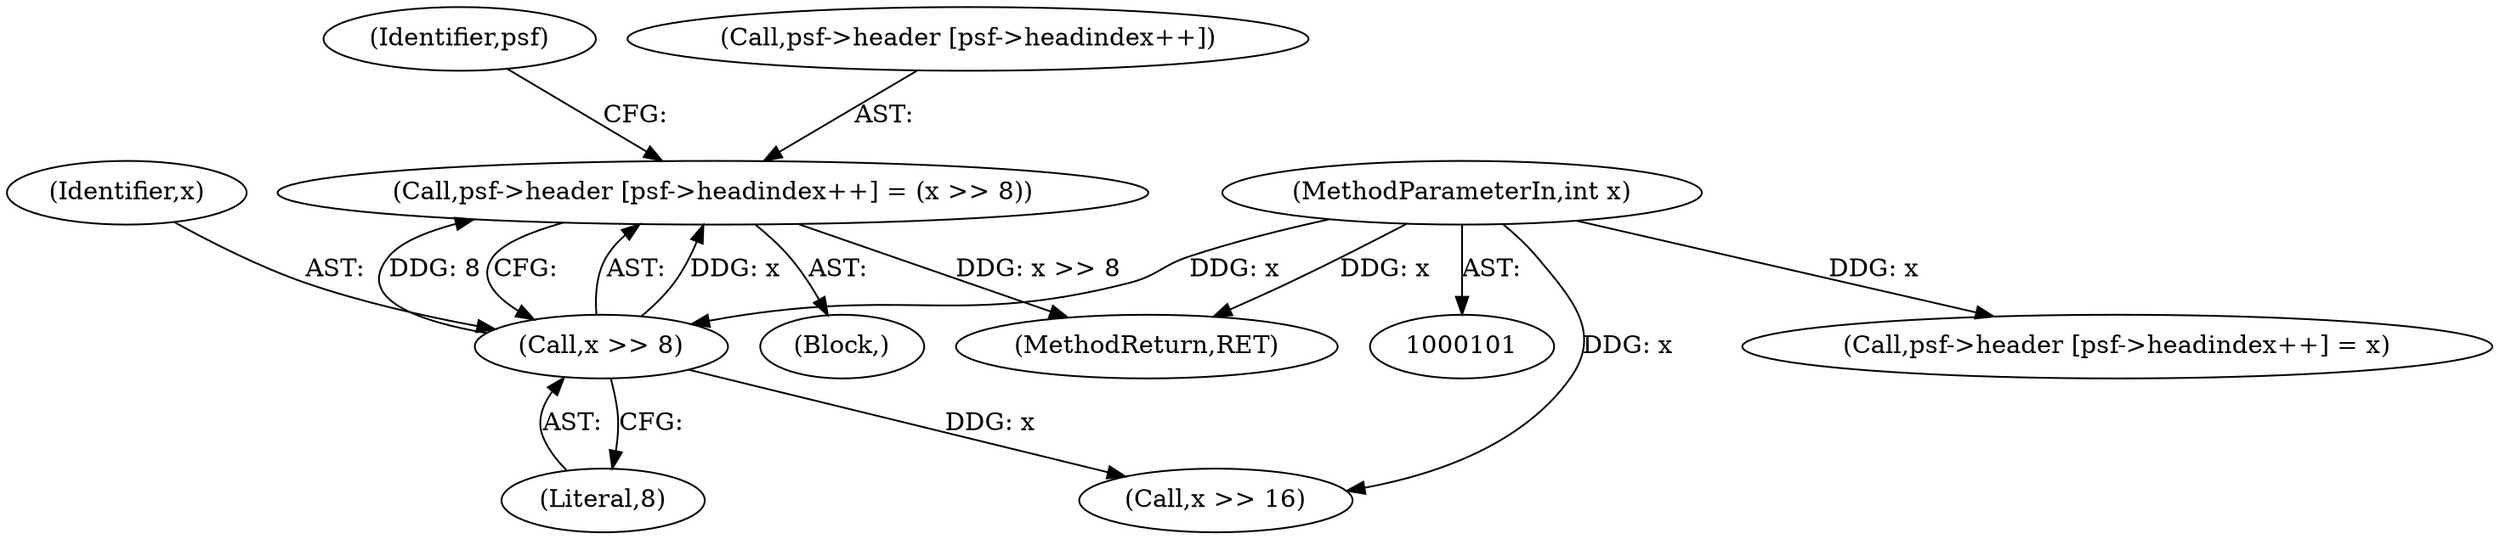 digraph "1_libsndfile_708e996c87c5fae77b104ccfeb8f6db784c32074_6@pointer" {
"1000127" [label="(Call,psf->header [psf->headindex++] = (x >> 8))"];
"1000136" [label="(Call,x >> 8)"];
"1000103" [label="(MethodParameterIn,int x)"];
"1000142" [label="(Identifier,psf)"];
"1000103" [label="(MethodParameterIn,int x)"];
"1000138" [label="(Literal,8)"];
"1000117" [label="(Call,psf->header [psf->headindex++] = x)"];
"1000127" [label="(Call,psf->header [psf->headindex++] = (x >> 8))"];
"1000128" [label="(Call,psf->header [psf->headindex++])"];
"1000136" [label="(Call,x >> 8)"];
"1000137" [label="(Identifier,x)"];
"1000148" [label="(Call,x >> 16)"];
"1000116" [label="(Block,)"];
"1000151" [label="(MethodReturn,RET)"];
"1000127" -> "1000116"  [label="AST: "];
"1000127" -> "1000136"  [label="CFG: "];
"1000128" -> "1000127"  [label="AST: "];
"1000136" -> "1000127"  [label="AST: "];
"1000142" -> "1000127"  [label="CFG: "];
"1000127" -> "1000151"  [label="DDG: x >> 8"];
"1000136" -> "1000127"  [label="DDG: x"];
"1000136" -> "1000127"  [label="DDG: 8"];
"1000136" -> "1000138"  [label="CFG: "];
"1000137" -> "1000136"  [label="AST: "];
"1000138" -> "1000136"  [label="AST: "];
"1000103" -> "1000136"  [label="DDG: x"];
"1000136" -> "1000148"  [label="DDG: x"];
"1000103" -> "1000101"  [label="AST: "];
"1000103" -> "1000151"  [label="DDG: x"];
"1000103" -> "1000117"  [label="DDG: x"];
"1000103" -> "1000148"  [label="DDG: x"];
}
